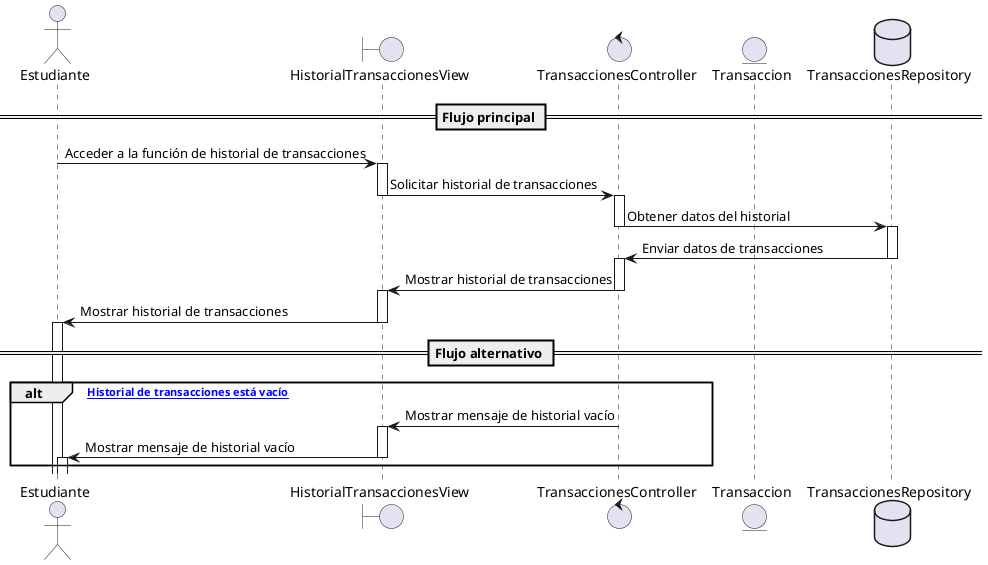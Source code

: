 @startuml
actor Estudiante
boundary "HistorialTransaccionesView" as View
control "TransaccionesController" as Controller
entity "Transaccion" as Transaccion
database "TransaccionesRepository" as Repository

== Flujo principal ==
Estudiante -> View --++: Acceder a la función de historial de transacciones
View -> Controller --++: Solicitar historial de transacciones
Controller -> Repository --++: Obtener datos del historial
Repository -> Controller --++: Enviar datos de transacciones
Controller -> View --++: Mostrar historial de transacciones
View -> Estudiante --++: Mostrar historial de transacciones

== Flujo alternativo ==

alt [his Historial de transacciones está vacío]
    Controller -> View --++: Mostrar mensaje de historial vacío
    View -> Estudiante --++: Mostrar mensaje de historial vacío
end
@enduml
